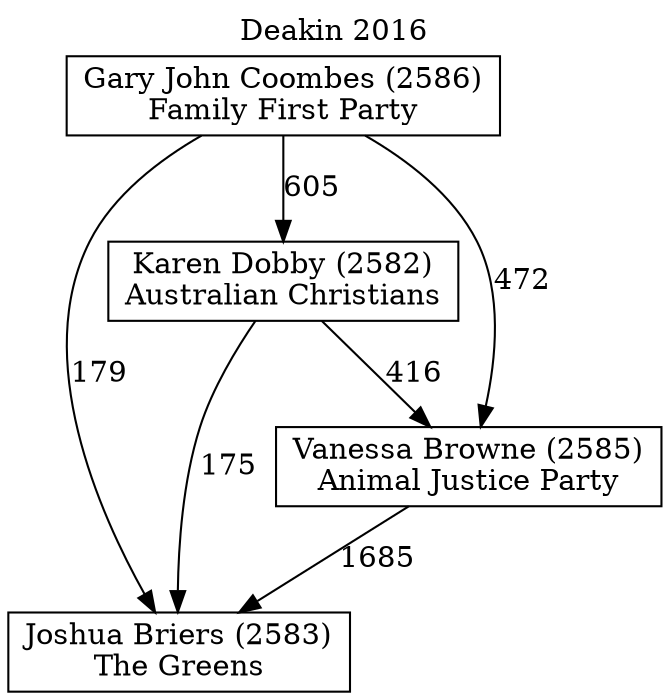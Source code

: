 // House preference flow
digraph "Joshua Briers (2583)_Deakin_2016" {
	graph [label="Deakin 2016" labelloc=t mclimit=10]
	node [shape=box]
	"Joshua Briers (2583)" [label="Joshua Briers (2583)
The Greens"]
	"Karen Dobby (2582)" [label="Karen Dobby (2582)
Australian Christians"]
	"Gary John Coombes (2586)" [label="Gary John Coombes (2586)
Family First Party"]
	"Vanessa Browne (2585)" [label="Vanessa Browne (2585)
Animal Justice Party"]
	"Vanessa Browne (2585)" -> "Joshua Briers (2583)" [label=1685]
	"Gary John Coombes (2586)" -> "Vanessa Browne (2585)" [label=472]
	"Gary John Coombes (2586)" -> "Joshua Briers (2583)" [label=179]
	"Karen Dobby (2582)" -> "Vanessa Browne (2585)" [label=416]
	"Karen Dobby (2582)" -> "Joshua Briers (2583)" [label=175]
	"Gary John Coombes (2586)" -> "Karen Dobby (2582)" [label=605]
}
